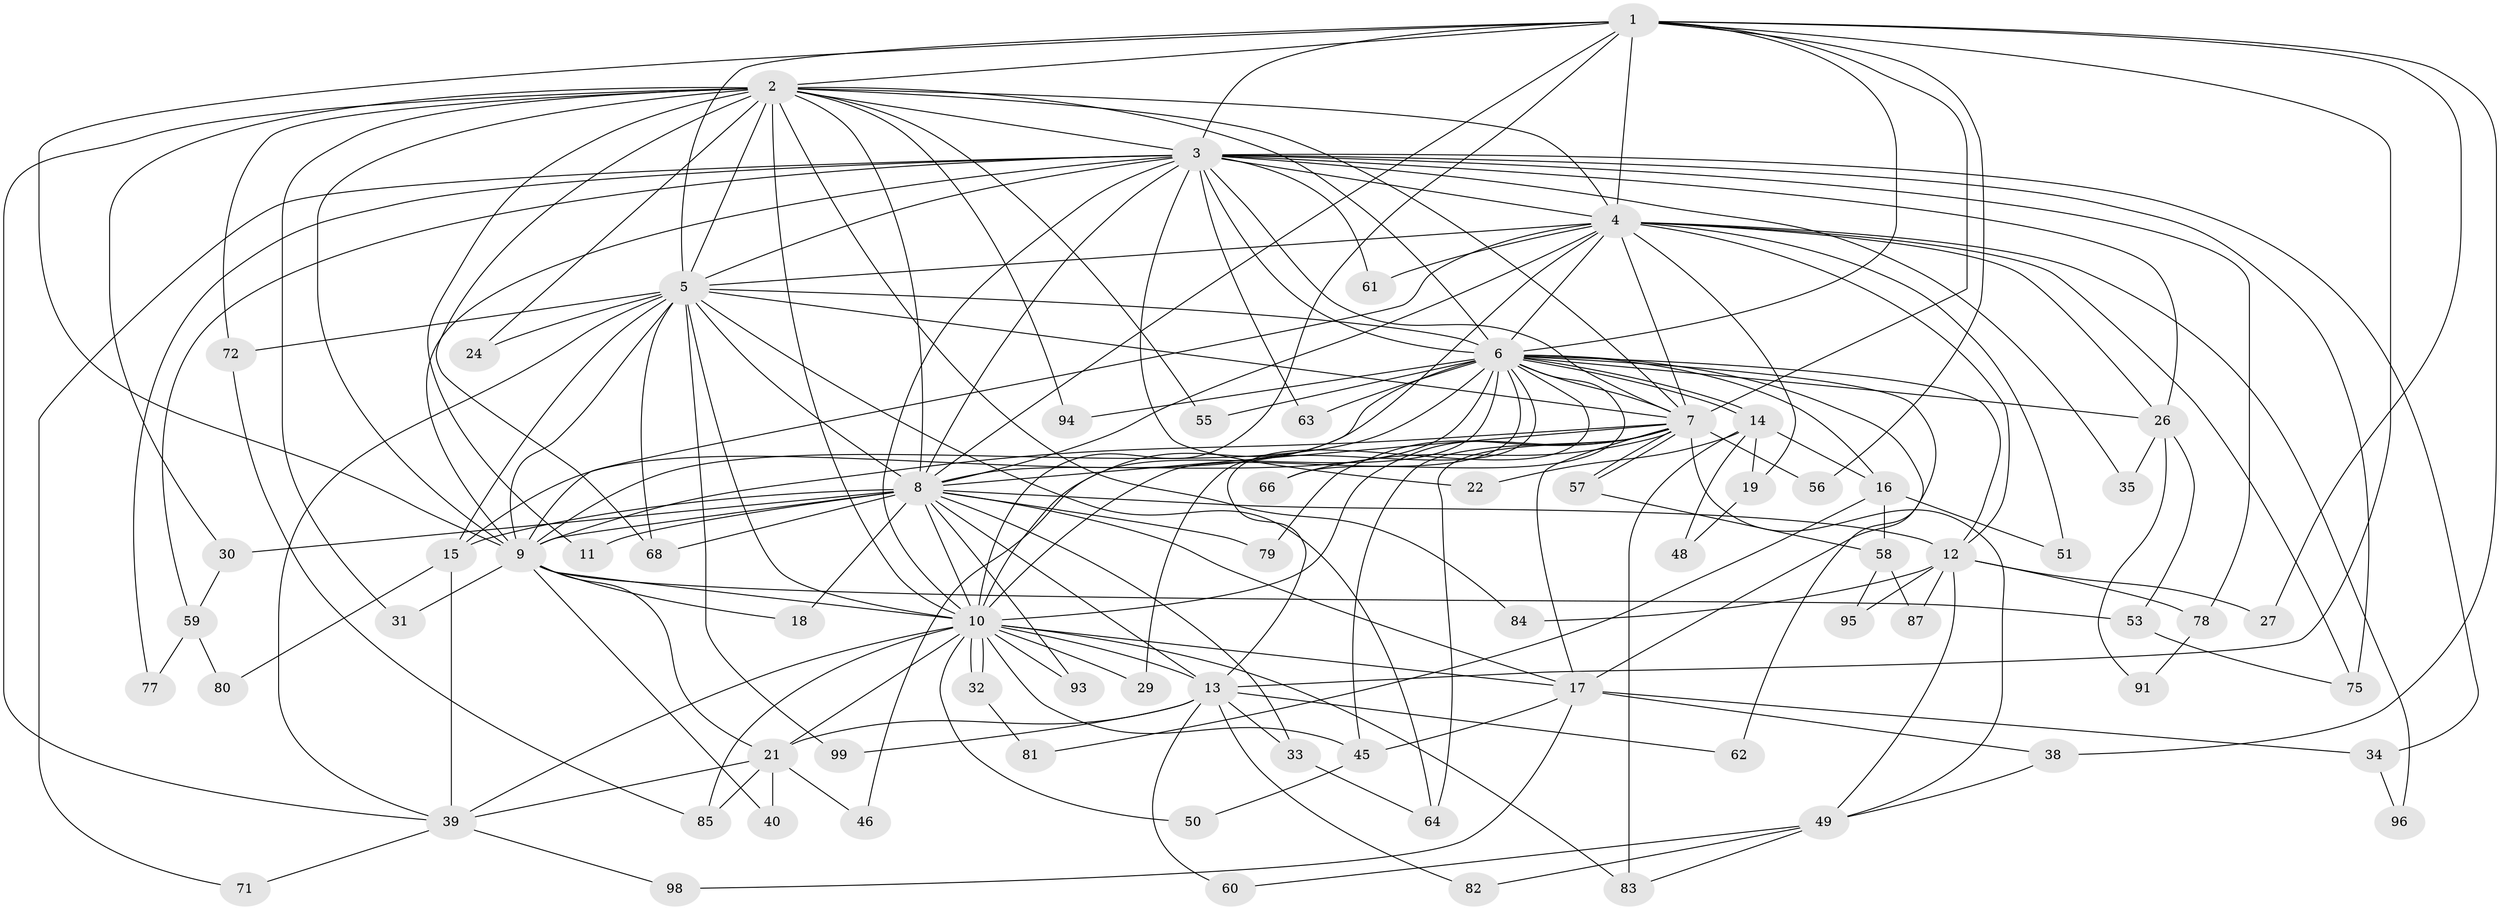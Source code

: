 // Generated by graph-tools (version 1.1) at 2025/23/03/03/25 07:23:39]
// undirected, 73 vertices, 189 edges
graph export_dot {
graph [start="1"]
  node [color=gray90,style=filled];
  1 [super="+86"];
  2 [super="+65"];
  3 [super="+103"];
  4 [super="+42"];
  5 [super="+44"];
  6 [super="+92"];
  7 [super="+54"];
  8 [super="+37"];
  9 [super="+90"];
  10 [super="+41"];
  11;
  12 [super="+23"];
  13 [super="+20"];
  14 [super="+102"];
  15 [super="+36"];
  16 [super="+25"];
  17 [super="+47"];
  18;
  19;
  21 [super="+69"];
  22;
  24;
  26 [super="+28"];
  27;
  29;
  30;
  31;
  32 [super="+73"];
  33;
  34;
  35 [super="+101"];
  38 [super="+89"];
  39 [super="+43"];
  40;
  45 [super="+70"];
  46;
  48 [super="+52"];
  49;
  50;
  51;
  53;
  55;
  56;
  57;
  58;
  59 [super="+74"];
  60;
  61;
  62;
  63;
  64 [super="+67"];
  66 [super="+100"];
  68 [super="+76"];
  71;
  72 [super="+97"];
  75 [super="+88"];
  77;
  78;
  79;
  80;
  81;
  82;
  83;
  84;
  85;
  87;
  91;
  93;
  94;
  95;
  96;
  98;
  99;
  1 -- 2;
  1 -- 3;
  1 -- 4;
  1 -- 5;
  1 -- 6;
  1 -- 7;
  1 -- 8;
  1 -- 9;
  1 -- 10;
  1 -- 27;
  1 -- 38;
  1 -- 56;
  1 -- 13;
  2 -- 3;
  2 -- 4;
  2 -- 5;
  2 -- 6;
  2 -- 7;
  2 -- 8;
  2 -- 9;
  2 -- 10;
  2 -- 11;
  2 -- 24;
  2 -- 30;
  2 -- 31;
  2 -- 55;
  2 -- 68;
  2 -- 72;
  2 -- 94;
  2 -- 84;
  2 -- 39;
  3 -- 4;
  3 -- 5;
  3 -- 6;
  3 -- 7 [weight=2];
  3 -- 8;
  3 -- 9 [weight=2];
  3 -- 10;
  3 -- 22;
  3 -- 34;
  3 -- 35 [weight=2];
  3 -- 59 [weight=2];
  3 -- 61;
  3 -- 63;
  3 -- 71;
  3 -- 77;
  3 -- 78;
  3 -- 26;
  3 -- 75;
  4 -- 5;
  4 -- 6;
  4 -- 7;
  4 -- 8;
  4 -- 9;
  4 -- 10;
  4 -- 12;
  4 -- 19;
  4 -- 26;
  4 -- 51;
  4 -- 61;
  4 -- 75;
  4 -- 96;
  5 -- 6;
  5 -- 7;
  5 -- 8;
  5 -- 9;
  5 -- 10;
  5 -- 15;
  5 -- 24;
  5 -- 64;
  5 -- 72;
  5 -- 99;
  5 -- 39;
  5 -- 68;
  6 -- 7;
  6 -- 8;
  6 -- 9;
  6 -- 10;
  6 -- 12;
  6 -- 13;
  6 -- 14;
  6 -- 14;
  6 -- 15;
  6 -- 16 [weight=2];
  6 -- 26;
  6 -- 29;
  6 -- 46;
  6 -- 55;
  6 -- 62;
  6 -- 63;
  6 -- 66;
  6 -- 94;
  6 -- 17;
  7 -- 8;
  7 -- 9;
  7 -- 10;
  7 -- 17;
  7 -- 49;
  7 -- 56;
  7 -- 57;
  7 -- 57;
  7 -- 64;
  7 -- 66 [weight=2];
  7 -- 79;
  7 -- 45;
  8 -- 9;
  8 -- 10;
  8 -- 11;
  8 -- 13 [weight=2];
  8 -- 18;
  8 -- 30;
  8 -- 33;
  8 -- 68;
  8 -- 93;
  8 -- 79;
  8 -- 17;
  8 -- 15;
  8 -- 12;
  9 -- 10;
  9 -- 18;
  9 -- 21;
  9 -- 31;
  9 -- 40;
  9 -- 53;
  10 -- 17;
  10 -- 21;
  10 -- 29;
  10 -- 32 [weight=2];
  10 -- 32;
  10 -- 45;
  10 -- 50;
  10 -- 83;
  10 -- 85;
  10 -- 93;
  10 -- 13;
  10 -- 39;
  12 -- 49;
  12 -- 78;
  12 -- 84;
  12 -- 87;
  12 -- 27;
  12 -- 95;
  13 -- 60;
  13 -- 62;
  13 -- 99;
  13 -- 33;
  13 -- 82;
  13 -- 21;
  14 -- 16;
  14 -- 19;
  14 -- 22;
  14 -- 48;
  14 -- 83;
  15 -- 80;
  15 -- 39;
  16 -- 51;
  16 -- 58;
  16 -- 81;
  17 -- 34;
  17 -- 38;
  17 -- 45;
  17 -- 98;
  19 -- 48 [weight=2];
  21 -- 39;
  21 -- 40;
  21 -- 46;
  21 -- 85;
  26 -- 35;
  26 -- 91;
  26 -- 53;
  30 -- 59;
  32 -- 81;
  33 -- 64;
  34 -- 96;
  38 -- 49;
  39 -- 71;
  39 -- 98;
  45 -- 50;
  49 -- 60;
  49 -- 82;
  49 -- 83;
  53 -- 75;
  57 -- 58;
  58 -- 87;
  58 -- 95;
  59 -- 77;
  59 -- 80;
  72 -- 85;
  78 -- 91;
}
